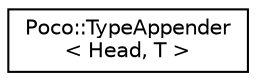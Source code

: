 digraph "Graphical Class Hierarchy"
{
 // LATEX_PDF_SIZE
  edge [fontname="Helvetica",fontsize="10",labelfontname="Helvetica",labelfontsize="10"];
  node [fontname="Helvetica",fontsize="10",shape=record];
  rankdir="LR";
  Node0 [label="Poco::TypeAppender\l\< Head, T \>",height=0.2,width=0.4,color="black", fillcolor="white", style="filled",URL="$structPoco_1_1TypeAppender.html",tooltip=" "];
}
